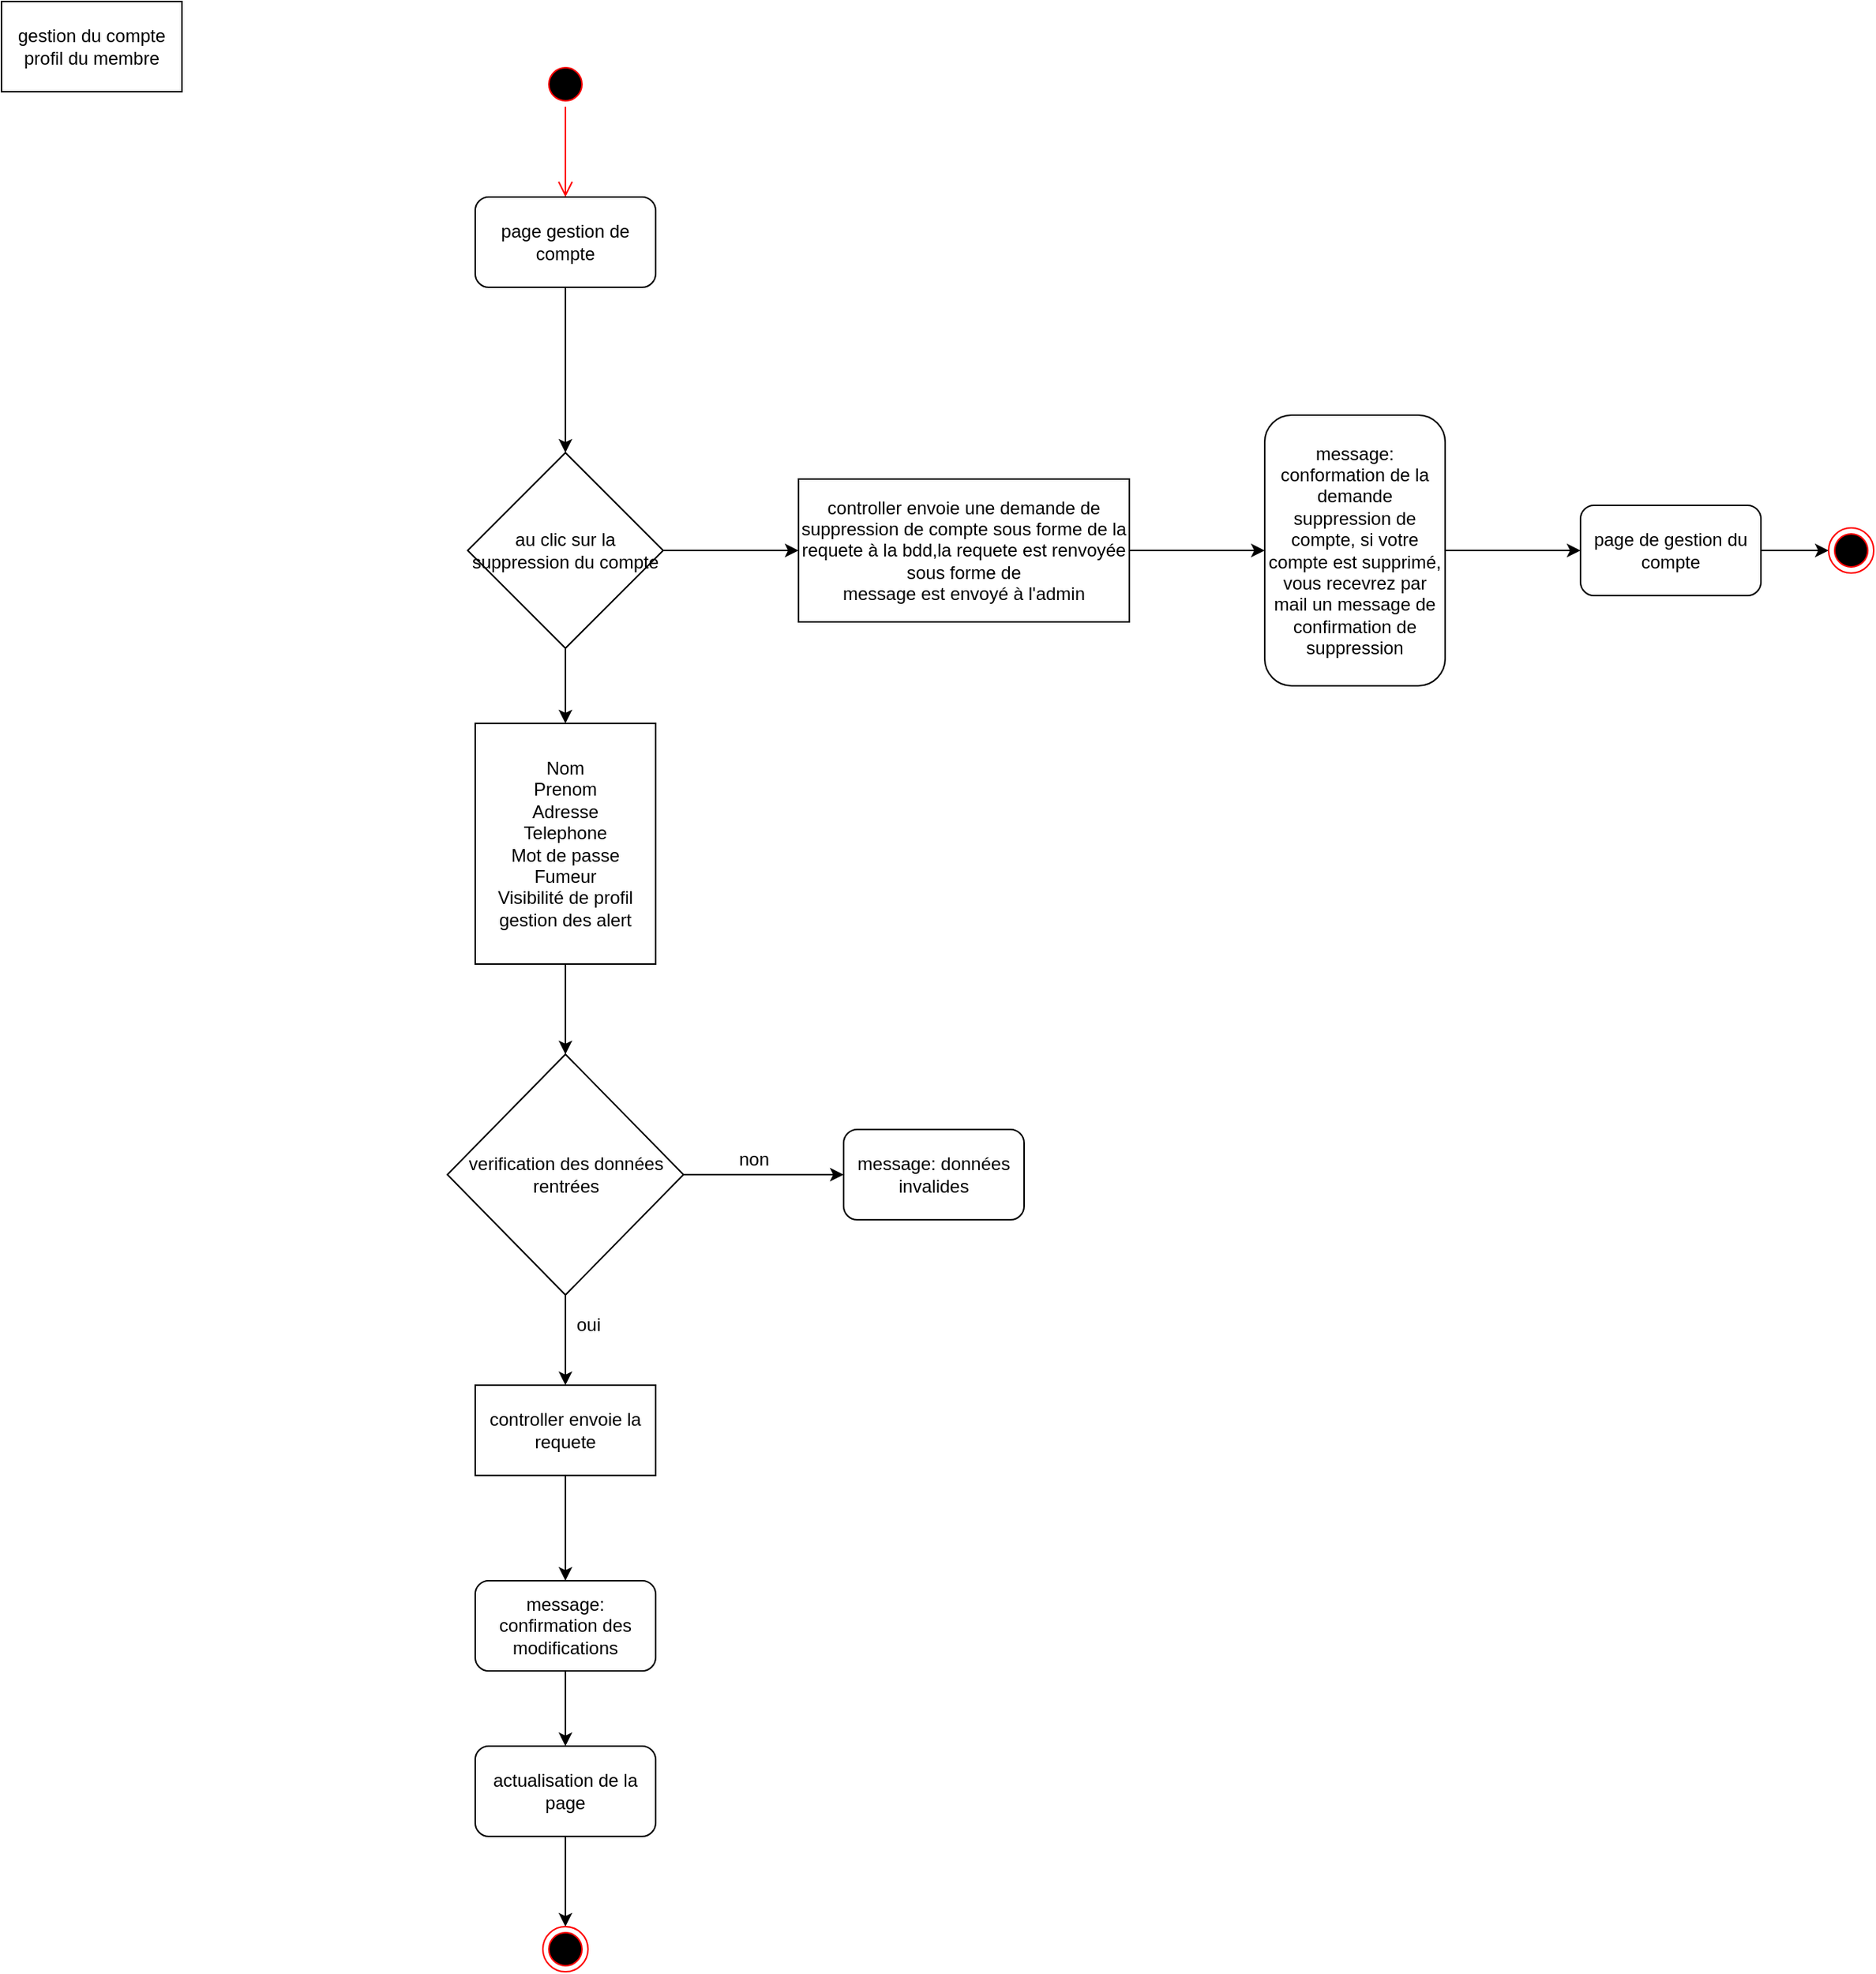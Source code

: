 <mxfile version="15.0.3" type="device"><diagram id="9hM0B_Xw06GSztY6qfy1" name="Page-1"><mxGraphModel dx="863" dy="406" grid="1" gridSize="10" guides="1" tooltips="1" connect="1" arrows="1" fold="1" page="1" pageScale="1" pageWidth="827" pageHeight="1169" math="0" shadow="0"><root><mxCell id="0"/><mxCell id="1" parent="0"/><mxCell id="74744PDcy0mWgXJRH7xK-1" value="&lt;div&gt;gestion du compte profil du membre&lt;br&gt;&lt;/div&gt;" style="rounded=0;whiteSpace=wrap;html=1;" vertex="1" parent="1"><mxGeometry x="40" y="40" width="120" height="60" as="geometry"/></mxCell><mxCell id="74744PDcy0mWgXJRH7xK-2" value="" style="ellipse;html=1;shape=startState;fillColor=#000000;strokeColor=#ff0000;" vertex="1" parent="1"><mxGeometry x="400" y="80" width="30" height="30" as="geometry"/></mxCell><mxCell id="74744PDcy0mWgXJRH7xK-3" value="" style="edgeStyle=orthogonalEdgeStyle;html=1;verticalAlign=bottom;endArrow=open;endSize=8;strokeColor=#ff0000;" edge="1" source="74744PDcy0mWgXJRH7xK-2" parent="1"><mxGeometry relative="1" as="geometry"><mxPoint x="415" y="170" as="targetPoint"/></mxGeometry></mxCell><mxCell id="74744PDcy0mWgXJRH7xK-4" value="page gestion de compte" style="rounded=1;whiteSpace=wrap;html=1;" vertex="1" parent="1"><mxGeometry x="355" y="170" width="120" height="60" as="geometry"/></mxCell><mxCell id="74744PDcy0mWgXJRH7xK-5" value="" style="endArrow=classic;html=1;" edge="1" parent="1"><mxGeometry width="50" height="50" relative="1" as="geometry"><mxPoint x="415" y="230" as="sourcePoint"/><mxPoint x="415" y="340" as="targetPoint"/></mxGeometry></mxCell><mxCell id="74744PDcy0mWgXJRH7xK-6" value="&lt;div&gt;Nom&lt;/div&gt;&lt;div&gt;Prenom&lt;/div&gt;&lt;div&gt;Adresse&lt;/div&gt;&lt;div&gt;Telephone&lt;/div&gt;&lt;div&gt;Mot de passe&lt;/div&gt;&lt;div&gt;Fumeur&lt;/div&gt;&lt;div&gt;Visibilité de profil&lt;/div&gt;&lt;div&gt;gestion des alert&lt;br&gt;&lt;/div&gt;" style="rounded=0;whiteSpace=wrap;html=1;" vertex="1" parent="1"><mxGeometry x="355" y="520" width="120" height="160" as="geometry"/></mxCell><mxCell id="74744PDcy0mWgXJRH7xK-7" value="au clic sur la suppression du compte" style="rhombus;whiteSpace=wrap;html=1;" vertex="1" parent="1"><mxGeometry x="350" y="340" width="130" height="130" as="geometry"/></mxCell><mxCell id="74744PDcy0mWgXJRH7xK-8" value="" style="endArrow=classic;html=1;exitX=0.5;exitY=1;exitDx=0;exitDy=0;entryX=0.5;entryY=0;entryDx=0;entryDy=0;" edge="1" parent="1" source="74744PDcy0mWgXJRH7xK-7" target="74744PDcy0mWgXJRH7xK-6"><mxGeometry width="50" height="50" relative="1" as="geometry"><mxPoint x="390" y="540" as="sourcePoint"/><mxPoint x="440" y="490" as="targetPoint"/></mxGeometry></mxCell><mxCell id="74744PDcy0mWgXJRH7xK-9" value="" style="endArrow=classic;html=1;exitX=1;exitY=0.5;exitDx=0;exitDy=0;" edge="1" parent="1" source="74744PDcy0mWgXJRH7xK-7"><mxGeometry width="50" height="50" relative="1" as="geometry"><mxPoint x="390" y="540" as="sourcePoint"/><mxPoint x="570" y="405" as="targetPoint"/></mxGeometry></mxCell><mxCell id="74744PDcy0mWgXJRH7xK-10" value="&lt;div&gt;controller envoie une demande de suppression de compte sous forme de la requete à la bdd,la requete est renvoyée sous forme de&lt;br&gt;&lt;/div&gt;&lt;div&gt;message est envoyé à l'admin&lt;br&gt;&lt;/div&gt;" style="rounded=0;whiteSpace=wrap;html=1;" vertex="1" parent="1"><mxGeometry x="570" y="357.5" width="220" height="95" as="geometry"/></mxCell><mxCell id="74744PDcy0mWgXJRH7xK-11" value="" style="endArrow=classic;html=1;exitX=1;exitY=0.5;exitDx=0;exitDy=0;" edge="1" parent="1" source="74744PDcy0mWgXJRH7xK-10"><mxGeometry width="50" height="50" relative="1" as="geometry"><mxPoint x="800" y="510" as="sourcePoint"/><mxPoint x="880" y="405" as="targetPoint"/></mxGeometry></mxCell><mxCell id="74744PDcy0mWgXJRH7xK-12" value="message: conformation de la demande suppression de compte, si votre compte est supprimé, vous recevrez par mail un message de confirmation de suppression" style="rounded=1;whiteSpace=wrap;html=1;" vertex="1" parent="1"><mxGeometry x="880" y="315" width="120" height="180" as="geometry"/></mxCell><mxCell id="74744PDcy0mWgXJRH7xK-13" value="" style="endArrow=classic;html=1;exitX=1;exitY=0.5;exitDx=0;exitDy=0;" edge="1" parent="1" source="74744PDcy0mWgXJRH7xK-12"><mxGeometry width="50" height="50" relative="1" as="geometry"><mxPoint x="800" y="510" as="sourcePoint"/><mxPoint x="1090" y="405" as="targetPoint"/></mxGeometry></mxCell><mxCell id="74744PDcy0mWgXJRH7xK-14" value="page de gestion du compte " style="rounded=1;whiteSpace=wrap;html=1;" vertex="1" parent="1"><mxGeometry x="1090" y="375" width="120" height="60" as="geometry"/></mxCell><mxCell id="74744PDcy0mWgXJRH7xK-15" value="" style="endArrow=classic;html=1;exitX=1;exitY=0.5;exitDx=0;exitDy=0;" edge="1" parent="1" source="74744PDcy0mWgXJRH7xK-14" target="74744PDcy0mWgXJRH7xK-16"><mxGeometry width="50" height="50" relative="1" as="geometry"><mxPoint x="1160" y="510" as="sourcePoint"/><mxPoint x="1270" y="405" as="targetPoint"/></mxGeometry></mxCell><mxCell id="74744PDcy0mWgXJRH7xK-16" value="" style="ellipse;html=1;shape=endState;fillColor=#000000;strokeColor=#ff0000;" vertex="1" parent="1"><mxGeometry x="1255" y="390" width="30" height="30" as="geometry"/></mxCell><mxCell id="74744PDcy0mWgXJRH7xK-17" value="verification des données rentrées" style="rhombus;whiteSpace=wrap;html=1;" vertex="1" parent="1"><mxGeometry x="336.5" y="740" width="157" height="160" as="geometry"/></mxCell><mxCell id="74744PDcy0mWgXJRH7xK-18" value="" style="endArrow=classic;html=1;exitX=0.5;exitY=1;exitDx=0;exitDy=0;entryX=0.5;entryY=0;entryDx=0;entryDy=0;" edge="1" parent="1" source="74744PDcy0mWgXJRH7xK-6" target="74744PDcy0mWgXJRH7xK-17"><mxGeometry width="50" height="50" relative="1" as="geometry"><mxPoint x="510" y="810" as="sourcePoint"/><mxPoint x="560" y="760" as="targetPoint"/></mxGeometry></mxCell><mxCell id="74744PDcy0mWgXJRH7xK-19" value="" style="endArrow=classic;html=1;exitX=1;exitY=0.5;exitDx=0;exitDy=0;" edge="1" parent="1" source="74744PDcy0mWgXJRH7xK-17" target="74744PDcy0mWgXJRH7xK-20"><mxGeometry width="50" height="50" relative="1" as="geometry"><mxPoint x="510" y="960" as="sourcePoint"/><mxPoint x="560" y="910" as="targetPoint"/></mxGeometry></mxCell><mxCell id="74744PDcy0mWgXJRH7xK-20" value="message: données invalides" style="rounded=1;whiteSpace=wrap;html=1;" vertex="1" parent="1"><mxGeometry x="600" y="790" width="120" height="60" as="geometry"/></mxCell><mxCell id="74744PDcy0mWgXJRH7xK-21" value="" style="endArrow=classic;html=1;exitX=0.5;exitY=1;exitDx=0;exitDy=0;" edge="1" parent="1" source="74744PDcy0mWgXJRH7xK-17"><mxGeometry width="50" height="50" relative="1" as="geometry"><mxPoint x="510" y="960" as="sourcePoint"/><mxPoint x="415" y="960" as="targetPoint"/></mxGeometry></mxCell><mxCell id="74744PDcy0mWgXJRH7xK-22" value="controller envoie la requete " style="rounded=0;whiteSpace=wrap;html=1;" vertex="1" parent="1"><mxGeometry x="355" y="960" width="120" height="60" as="geometry"/></mxCell><mxCell id="74744PDcy0mWgXJRH7xK-23" value="non" style="text;html=1;align=center;verticalAlign=middle;resizable=0;points=[];autosize=1;strokeColor=none;" vertex="1" parent="1"><mxGeometry x="520" y="800" width="40" height="20" as="geometry"/></mxCell><mxCell id="74744PDcy0mWgXJRH7xK-24" value="oui" style="text;html=1;align=center;verticalAlign=middle;resizable=0;points=[];autosize=1;strokeColor=none;" vertex="1" parent="1"><mxGeometry x="415" y="910" width="30" height="20" as="geometry"/></mxCell><mxCell id="74744PDcy0mWgXJRH7xK-26" value="" style="endArrow=classic;html=1;exitX=0.5;exitY=1;exitDx=0;exitDy=0;" edge="1" parent="1" source="74744PDcy0mWgXJRH7xK-22" target="74744PDcy0mWgXJRH7xK-27"><mxGeometry width="50" height="50" relative="1" as="geometry"><mxPoint x="510" y="1040" as="sourcePoint"/><mxPoint x="415" y="1090" as="targetPoint"/></mxGeometry></mxCell><mxCell id="74744PDcy0mWgXJRH7xK-27" value="message: confirmation des modifications" style="rounded=1;whiteSpace=wrap;html=1;" vertex="1" parent="1"><mxGeometry x="355" y="1090" width="120" height="60" as="geometry"/></mxCell><mxCell id="74744PDcy0mWgXJRH7xK-28" value="" style="endArrow=classic;html=1;exitX=0.5;exitY=1;exitDx=0;exitDy=0;" edge="1" parent="1" source="74744PDcy0mWgXJRH7xK-27"><mxGeometry width="50" height="50" relative="1" as="geometry"><mxPoint x="510" y="1220" as="sourcePoint"/><mxPoint x="415" y="1200" as="targetPoint"/></mxGeometry></mxCell><mxCell id="74744PDcy0mWgXJRH7xK-29" value="actualisation de la page" style="rounded=1;whiteSpace=wrap;html=1;" vertex="1" parent="1"><mxGeometry x="355" y="1200" width="120" height="60" as="geometry"/></mxCell><mxCell id="74744PDcy0mWgXJRH7xK-30" value="" style="endArrow=classic;html=1;exitX=0.5;exitY=1;exitDx=0;exitDy=0;" edge="1" parent="1" source="74744PDcy0mWgXJRH7xK-29"><mxGeometry width="50" height="50" relative="1" as="geometry"><mxPoint x="510" y="1370" as="sourcePoint"/><mxPoint x="415" y="1320" as="targetPoint"/></mxGeometry></mxCell><mxCell id="74744PDcy0mWgXJRH7xK-31" value="" style="ellipse;html=1;shape=endState;fillColor=#000000;strokeColor=#ff0000;" vertex="1" parent="1"><mxGeometry x="400" y="1320" width="30" height="30" as="geometry"/></mxCell></root></mxGraphModel></diagram></mxfile>